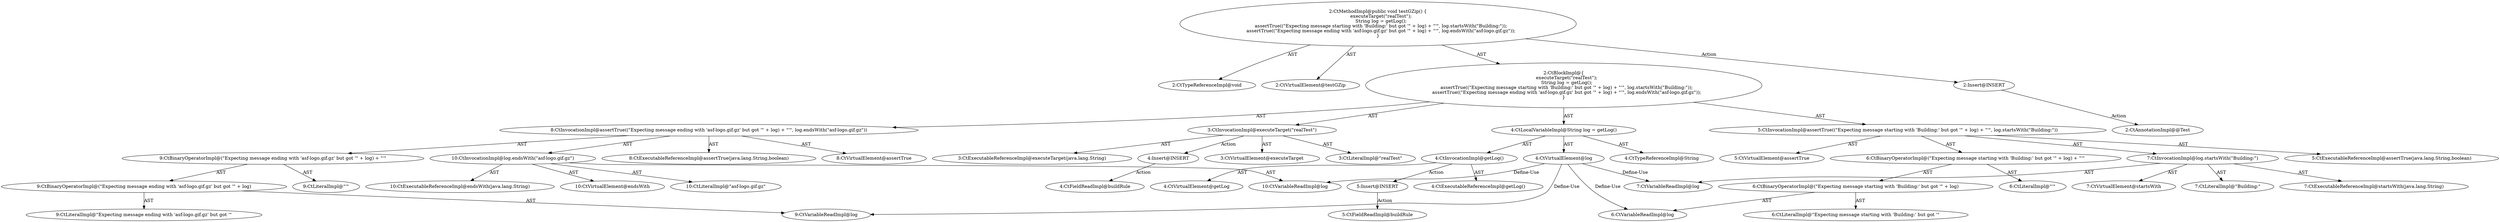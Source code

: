 digraph "testGZip#?" {
0 [label="2:CtTypeReferenceImpl@void" shape=ellipse]
1 [label="2:CtVirtualElement@testGZip" shape=ellipse]
2 [label="3:CtExecutableReferenceImpl@executeTarget(java.lang.String)" shape=ellipse]
3 [label="3:CtVirtualElement@executeTarget" shape=ellipse]
4 [label="3:CtLiteralImpl@\"realTest\"" shape=ellipse]
5 [label="3:CtInvocationImpl@executeTarget(\"realTest\")" shape=ellipse]
6 [label="4:CtTypeReferenceImpl@String" shape=ellipse]
7 [label="4:CtExecutableReferenceImpl@getLog()" shape=ellipse]
8 [label="4:CtVirtualElement@getLog" shape=ellipse]
9 [label="4:CtInvocationImpl@getLog()" shape=ellipse]
10 [label="4:CtVirtualElement@log" shape=ellipse]
11 [label="4:CtLocalVariableImpl@String log = getLog()" shape=ellipse]
12 [label="5:CtExecutableReferenceImpl@assertTrue(java.lang.String,boolean)" shape=ellipse]
13 [label="5:CtVirtualElement@assertTrue" shape=ellipse]
14 [label="6:CtLiteralImpl@\"Expecting message starting with 'Building:' but got '\"" shape=ellipse]
15 [label="6:CtVariableReadImpl@log" shape=ellipse]
16 [label="6:CtBinaryOperatorImpl@(\"Expecting message starting with 'Building:' but got '\" + log)" shape=ellipse]
17 [label="6:CtLiteralImpl@\"'\"" shape=ellipse]
18 [label="6:CtBinaryOperatorImpl@(\"Expecting message starting with 'Building:' but got '\" + log) + \"'\"" shape=ellipse]
19 [label="7:CtExecutableReferenceImpl@startsWith(java.lang.String)" shape=ellipse]
20 [label="7:CtVirtualElement@startsWith" shape=ellipse]
21 [label="7:CtVariableReadImpl@log" shape=ellipse]
22 [label="7:CtLiteralImpl@\"Building:\"" shape=ellipse]
23 [label="7:CtInvocationImpl@log.startsWith(\"Building:\")" shape=ellipse]
24 [label="5:CtInvocationImpl@assertTrue((\"Expecting message starting with 'Building:' but got '\" + log) + \"'\", log.startsWith(\"Building:\"))" shape=ellipse]
25 [label="8:CtExecutableReferenceImpl@assertTrue(java.lang.String,boolean)" shape=ellipse]
26 [label="8:CtVirtualElement@assertTrue" shape=ellipse]
27 [label="9:CtLiteralImpl@\"Expecting message ending with 'asf-logo.gif.gz' but got '\"" shape=ellipse]
28 [label="9:CtVariableReadImpl@log" shape=ellipse]
29 [label="9:CtBinaryOperatorImpl@(\"Expecting message ending with 'asf-logo.gif.gz' but got '\" + log)" shape=ellipse]
30 [label="9:CtLiteralImpl@\"'\"" shape=ellipse]
31 [label="9:CtBinaryOperatorImpl@(\"Expecting message ending with 'asf-logo.gif.gz' but got '\" + log) + \"'\"" shape=ellipse]
32 [label="10:CtExecutableReferenceImpl@endsWith(java.lang.String)" shape=ellipse]
33 [label="10:CtVirtualElement@endsWith" shape=ellipse]
34 [label="10:CtVariableReadImpl@log" shape=ellipse]
35 [label="10:CtLiteralImpl@\"asf-logo.gif.gz\"" shape=ellipse]
36 [label="10:CtInvocationImpl@log.endsWith(\"asf-logo.gif.gz\")" shape=ellipse]
37 [label="8:CtInvocationImpl@assertTrue((\"Expecting message ending with 'asf-logo.gif.gz' but got '\" + log) + \"'\", log.endsWith(\"asf-logo.gif.gz\"))" shape=ellipse]
38 [label="2:CtBlockImpl@\{
    executeTarget(\"realTest\");
    String log = getLog();
    assertTrue((\"Expecting message starting with 'Building:' but got '\" + log) + \"'\", log.startsWith(\"Building:\"));
    assertTrue((\"Expecting message ending with 'asf-logo.gif.gz' but got '\" + log) + \"'\", log.endsWith(\"asf-logo.gif.gz\"));
\}" shape=ellipse]
39 [label="2:CtMethodImpl@public void testGZip() \{
    executeTarget(\"realTest\");
    String log = getLog();
    assertTrue((\"Expecting message starting with 'Building:' but got '\" + log) + \"'\", log.startsWith(\"Building:\"));
    assertTrue((\"Expecting message ending with 'asf-logo.gif.gz' but got '\" + log) + \"'\", log.endsWith(\"asf-logo.gif.gz\"));
\}" shape=ellipse]
40 [label="2:Insert@INSERT" shape=ellipse]
41 [label="2:CtAnnotationImpl@@Test" shape=ellipse]
42 [label="4:Insert@INSERT" shape=ellipse]
43 [label="4:CtFieldReadImpl@buildRule" shape=ellipse]
44 [label="5:Insert@INSERT" shape=ellipse]
45 [label="5:CtFieldReadImpl@buildRule" shape=ellipse]
5 -> 3 [label="AST"];
5 -> 2 [label="AST"];
5 -> 4 [label="AST"];
5 -> 42 [label="Action"];
9 -> 8 [label="AST"];
9 -> 7 [label="AST"];
9 -> 44 [label="Action"];
10 -> 15 [label="Define-Use"];
10 -> 21 [label="Define-Use"];
10 -> 28 [label="Define-Use"];
10 -> 34 [label="Define-Use"];
11 -> 10 [label="AST"];
11 -> 6 [label="AST"];
11 -> 9 [label="AST"];
16 -> 14 [label="AST"];
16 -> 15 [label="AST"];
18 -> 16 [label="AST"];
18 -> 17 [label="AST"];
23 -> 20 [label="AST"];
23 -> 21 [label="AST"];
23 -> 19 [label="AST"];
23 -> 22 [label="AST"];
24 -> 13 [label="AST"];
24 -> 12 [label="AST"];
24 -> 18 [label="AST"];
24 -> 23 [label="AST"];
29 -> 27 [label="AST"];
29 -> 28 [label="AST"];
31 -> 29 [label="AST"];
31 -> 30 [label="AST"];
36 -> 33 [label="AST"];
36 -> 34 [label="AST"];
36 -> 32 [label="AST"];
36 -> 35 [label="AST"];
37 -> 26 [label="AST"];
37 -> 25 [label="AST"];
37 -> 31 [label="AST"];
37 -> 36 [label="AST"];
38 -> 5 [label="AST"];
38 -> 11 [label="AST"];
38 -> 24 [label="AST"];
38 -> 37 [label="AST"];
39 -> 1 [label="AST"];
39 -> 0 [label="AST"];
39 -> 38 [label="AST"];
39 -> 40 [label="Action"];
40 -> 41 [label="Action"];
42 -> 43 [label="Action"];
44 -> 45 [label="Action"];
}